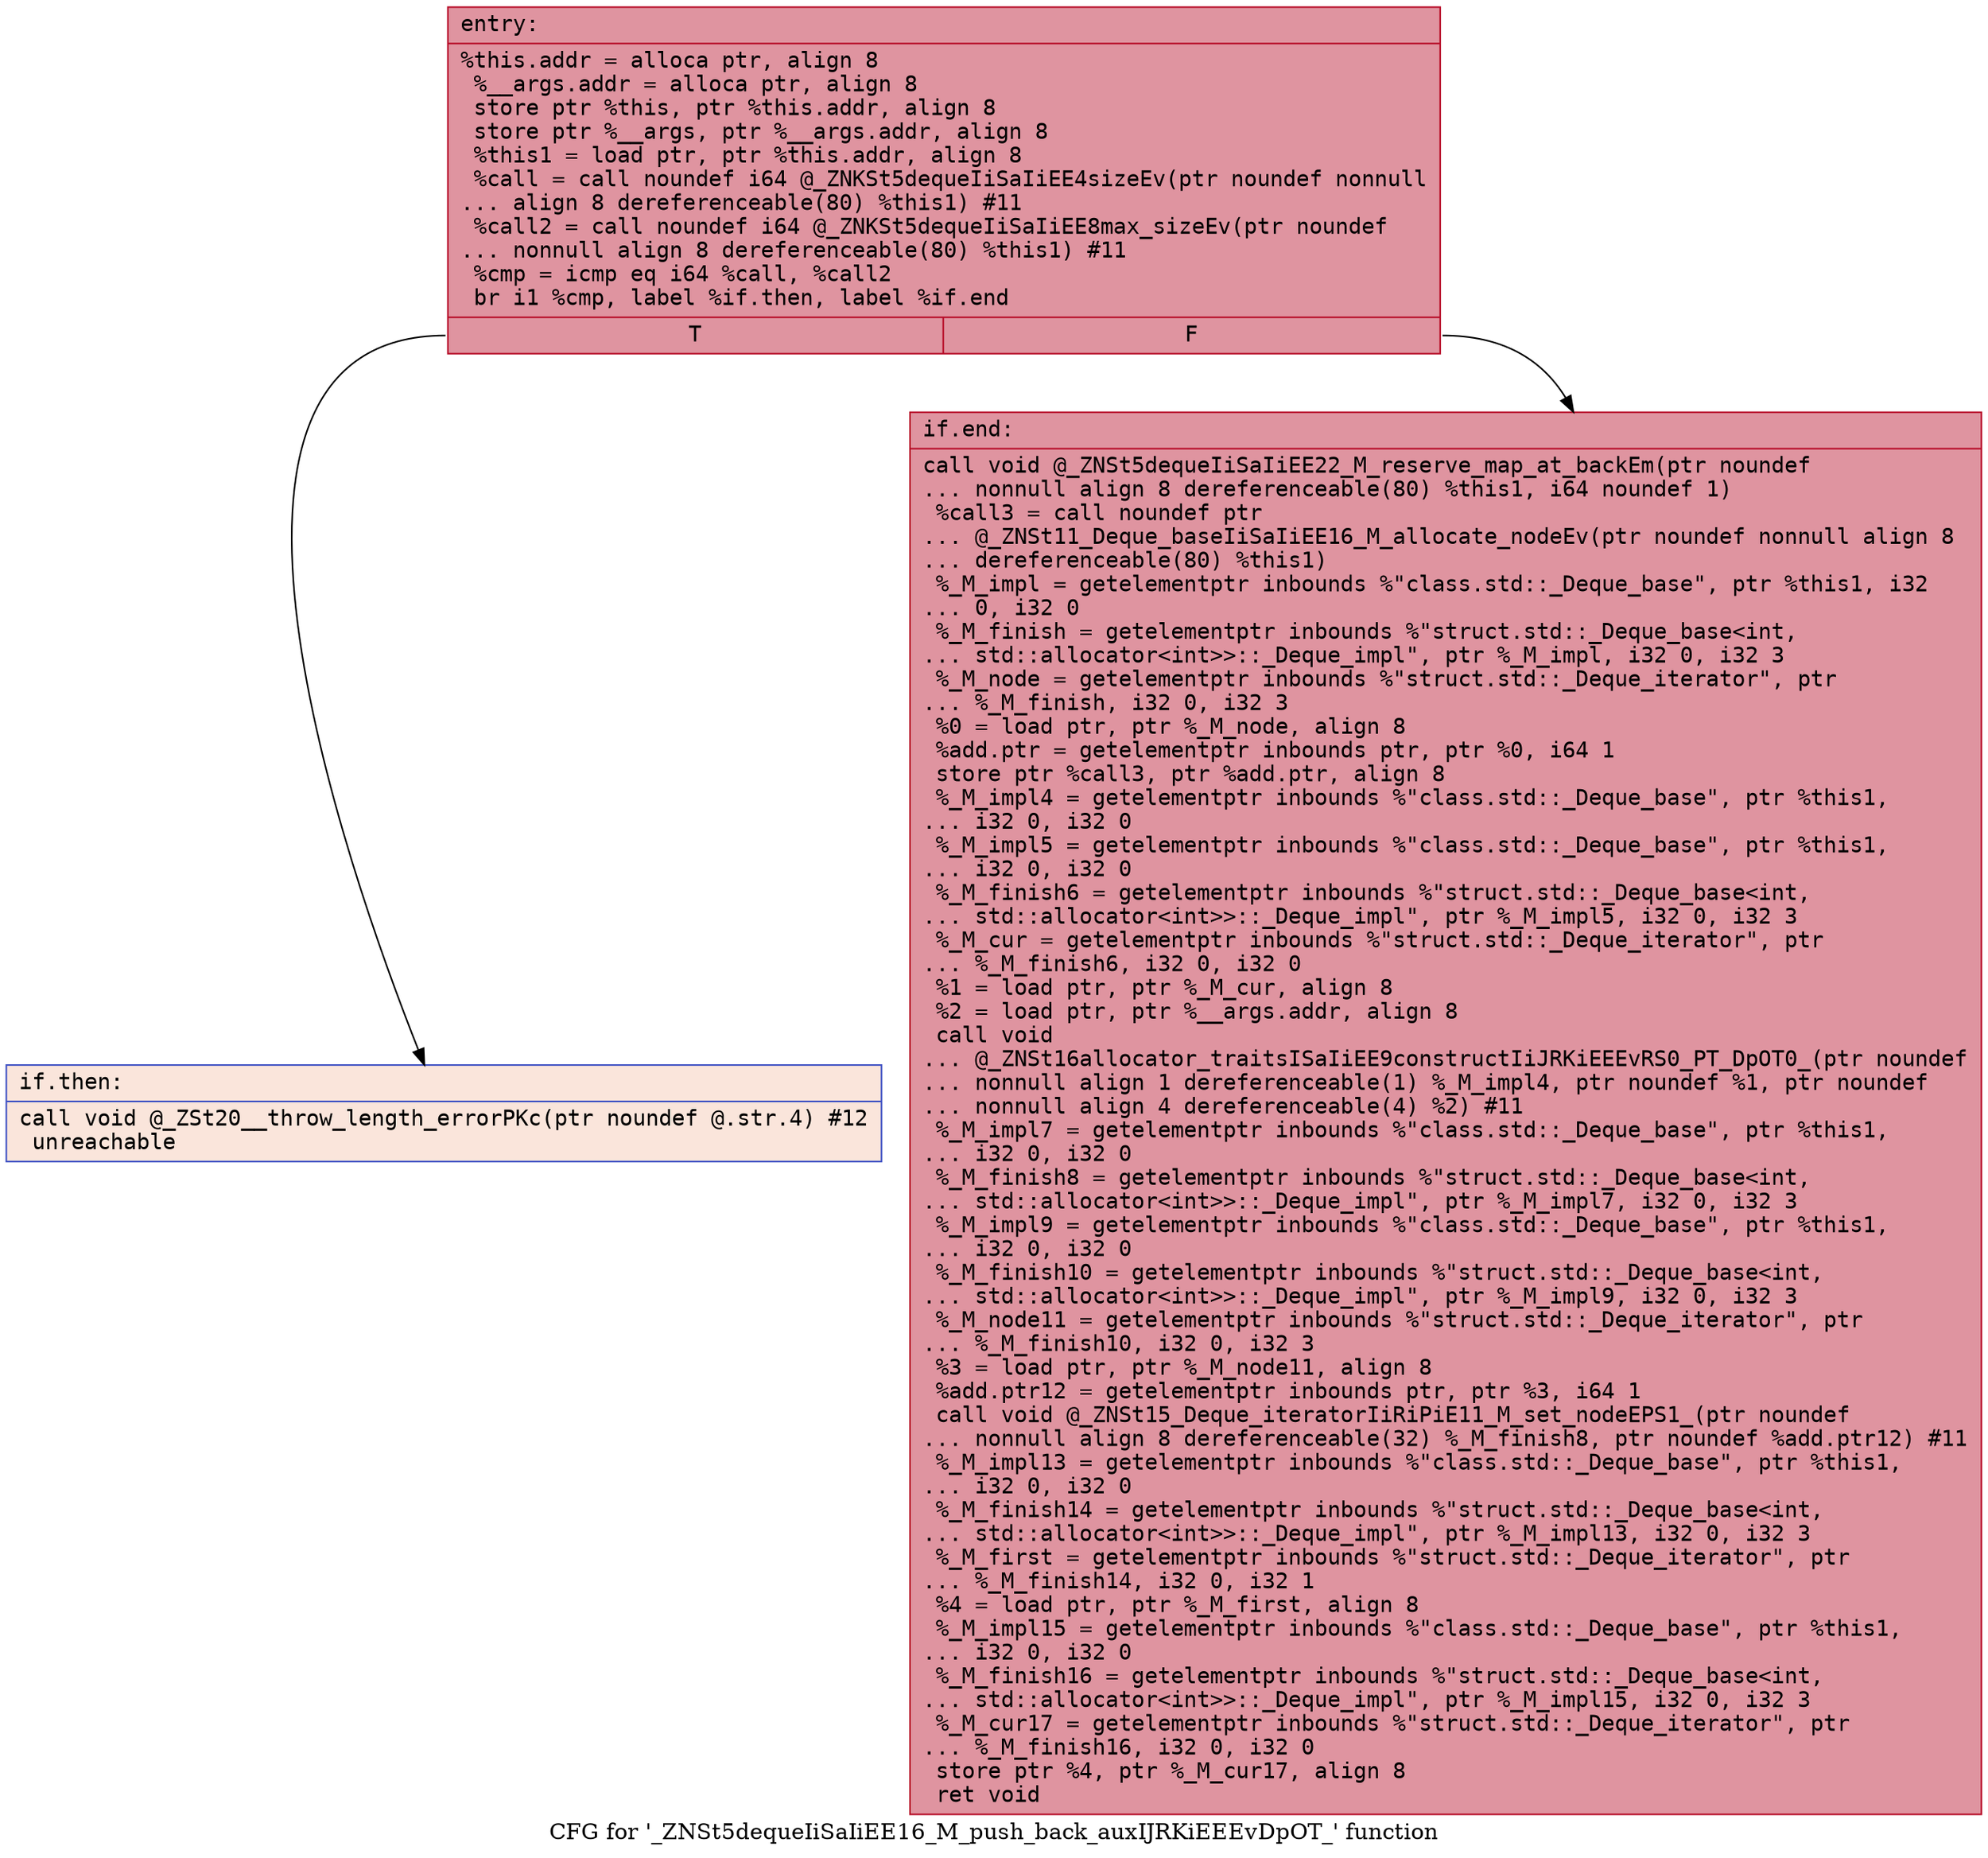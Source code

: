 digraph "CFG for '_ZNSt5dequeIiSaIiEE16_M_push_back_auxIJRKiEEEvDpOT_' function" {
	label="CFG for '_ZNSt5dequeIiSaIiEE16_M_push_back_auxIJRKiEEEvDpOT_' function";

	Node0x56461947ffd0 [shape=record,color="#b70d28ff", style=filled, fillcolor="#b70d2870" fontname="Courier",label="{entry:\l|  %this.addr = alloca ptr, align 8\l  %__args.addr = alloca ptr, align 8\l  store ptr %this, ptr %this.addr, align 8\l  store ptr %__args, ptr %__args.addr, align 8\l  %this1 = load ptr, ptr %this.addr, align 8\l  %call = call noundef i64 @_ZNKSt5dequeIiSaIiEE4sizeEv(ptr noundef nonnull\l... align 8 dereferenceable(80) %this1) #11\l  %call2 = call noundef i64 @_ZNKSt5dequeIiSaIiEE8max_sizeEv(ptr noundef\l... nonnull align 8 dereferenceable(80) %this1) #11\l  %cmp = icmp eq i64 %call, %call2\l  br i1 %cmp, label %if.then, label %if.end\l|{<s0>T|<s1>F}}"];
	Node0x56461947ffd0:s0 -> Node0x5646194806a0[tooltip="entry -> if.then\nProbability 0.00%" ];
	Node0x56461947ffd0:s1 -> Node0x564619480770[tooltip="entry -> if.end\nProbability 100.00%" ];
	Node0x5646194806a0 [shape=record,color="#3d50c3ff", style=filled, fillcolor="#f4c5ad70" fontname="Courier",label="{if.then:\l|  call void @_ZSt20__throw_length_errorPKc(ptr noundef @.str.4) #12\l  unreachable\l}"];
	Node0x564619480770 [shape=record,color="#b70d28ff", style=filled, fillcolor="#b70d2870" fontname="Courier",label="{if.end:\l|  call void @_ZNSt5dequeIiSaIiEE22_M_reserve_map_at_backEm(ptr noundef\l... nonnull align 8 dereferenceable(80) %this1, i64 noundef 1)\l  %call3 = call noundef ptr\l... @_ZNSt11_Deque_baseIiSaIiEE16_M_allocate_nodeEv(ptr noundef nonnull align 8\l... dereferenceable(80) %this1)\l  %_M_impl = getelementptr inbounds %\"class.std::_Deque_base\", ptr %this1, i32\l... 0, i32 0\l  %_M_finish = getelementptr inbounds %\"struct.std::_Deque_base\<int,\l... std::allocator\<int\>\>::_Deque_impl\", ptr %_M_impl, i32 0, i32 3\l  %_M_node = getelementptr inbounds %\"struct.std::_Deque_iterator\", ptr\l... %_M_finish, i32 0, i32 3\l  %0 = load ptr, ptr %_M_node, align 8\l  %add.ptr = getelementptr inbounds ptr, ptr %0, i64 1\l  store ptr %call3, ptr %add.ptr, align 8\l  %_M_impl4 = getelementptr inbounds %\"class.std::_Deque_base\", ptr %this1,\l... i32 0, i32 0\l  %_M_impl5 = getelementptr inbounds %\"class.std::_Deque_base\", ptr %this1,\l... i32 0, i32 0\l  %_M_finish6 = getelementptr inbounds %\"struct.std::_Deque_base\<int,\l... std::allocator\<int\>\>::_Deque_impl\", ptr %_M_impl5, i32 0, i32 3\l  %_M_cur = getelementptr inbounds %\"struct.std::_Deque_iterator\", ptr\l... %_M_finish6, i32 0, i32 0\l  %1 = load ptr, ptr %_M_cur, align 8\l  %2 = load ptr, ptr %__args.addr, align 8\l  call void\l... @_ZNSt16allocator_traitsISaIiEE9constructIiJRKiEEEvRS0_PT_DpOT0_(ptr noundef\l... nonnull align 1 dereferenceable(1) %_M_impl4, ptr noundef %1, ptr noundef\l... nonnull align 4 dereferenceable(4) %2) #11\l  %_M_impl7 = getelementptr inbounds %\"class.std::_Deque_base\", ptr %this1,\l... i32 0, i32 0\l  %_M_finish8 = getelementptr inbounds %\"struct.std::_Deque_base\<int,\l... std::allocator\<int\>\>::_Deque_impl\", ptr %_M_impl7, i32 0, i32 3\l  %_M_impl9 = getelementptr inbounds %\"class.std::_Deque_base\", ptr %this1,\l... i32 0, i32 0\l  %_M_finish10 = getelementptr inbounds %\"struct.std::_Deque_base\<int,\l... std::allocator\<int\>\>::_Deque_impl\", ptr %_M_impl9, i32 0, i32 3\l  %_M_node11 = getelementptr inbounds %\"struct.std::_Deque_iterator\", ptr\l... %_M_finish10, i32 0, i32 3\l  %3 = load ptr, ptr %_M_node11, align 8\l  %add.ptr12 = getelementptr inbounds ptr, ptr %3, i64 1\l  call void @_ZNSt15_Deque_iteratorIiRiPiE11_M_set_nodeEPS1_(ptr noundef\l... nonnull align 8 dereferenceable(32) %_M_finish8, ptr noundef %add.ptr12) #11\l  %_M_impl13 = getelementptr inbounds %\"class.std::_Deque_base\", ptr %this1,\l... i32 0, i32 0\l  %_M_finish14 = getelementptr inbounds %\"struct.std::_Deque_base\<int,\l... std::allocator\<int\>\>::_Deque_impl\", ptr %_M_impl13, i32 0, i32 3\l  %_M_first = getelementptr inbounds %\"struct.std::_Deque_iterator\", ptr\l... %_M_finish14, i32 0, i32 1\l  %4 = load ptr, ptr %_M_first, align 8\l  %_M_impl15 = getelementptr inbounds %\"class.std::_Deque_base\", ptr %this1,\l... i32 0, i32 0\l  %_M_finish16 = getelementptr inbounds %\"struct.std::_Deque_base\<int,\l... std::allocator\<int\>\>::_Deque_impl\", ptr %_M_impl15, i32 0, i32 3\l  %_M_cur17 = getelementptr inbounds %\"struct.std::_Deque_iterator\", ptr\l... %_M_finish16, i32 0, i32 0\l  store ptr %4, ptr %_M_cur17, align 8\l  ret void\l}"];
}
